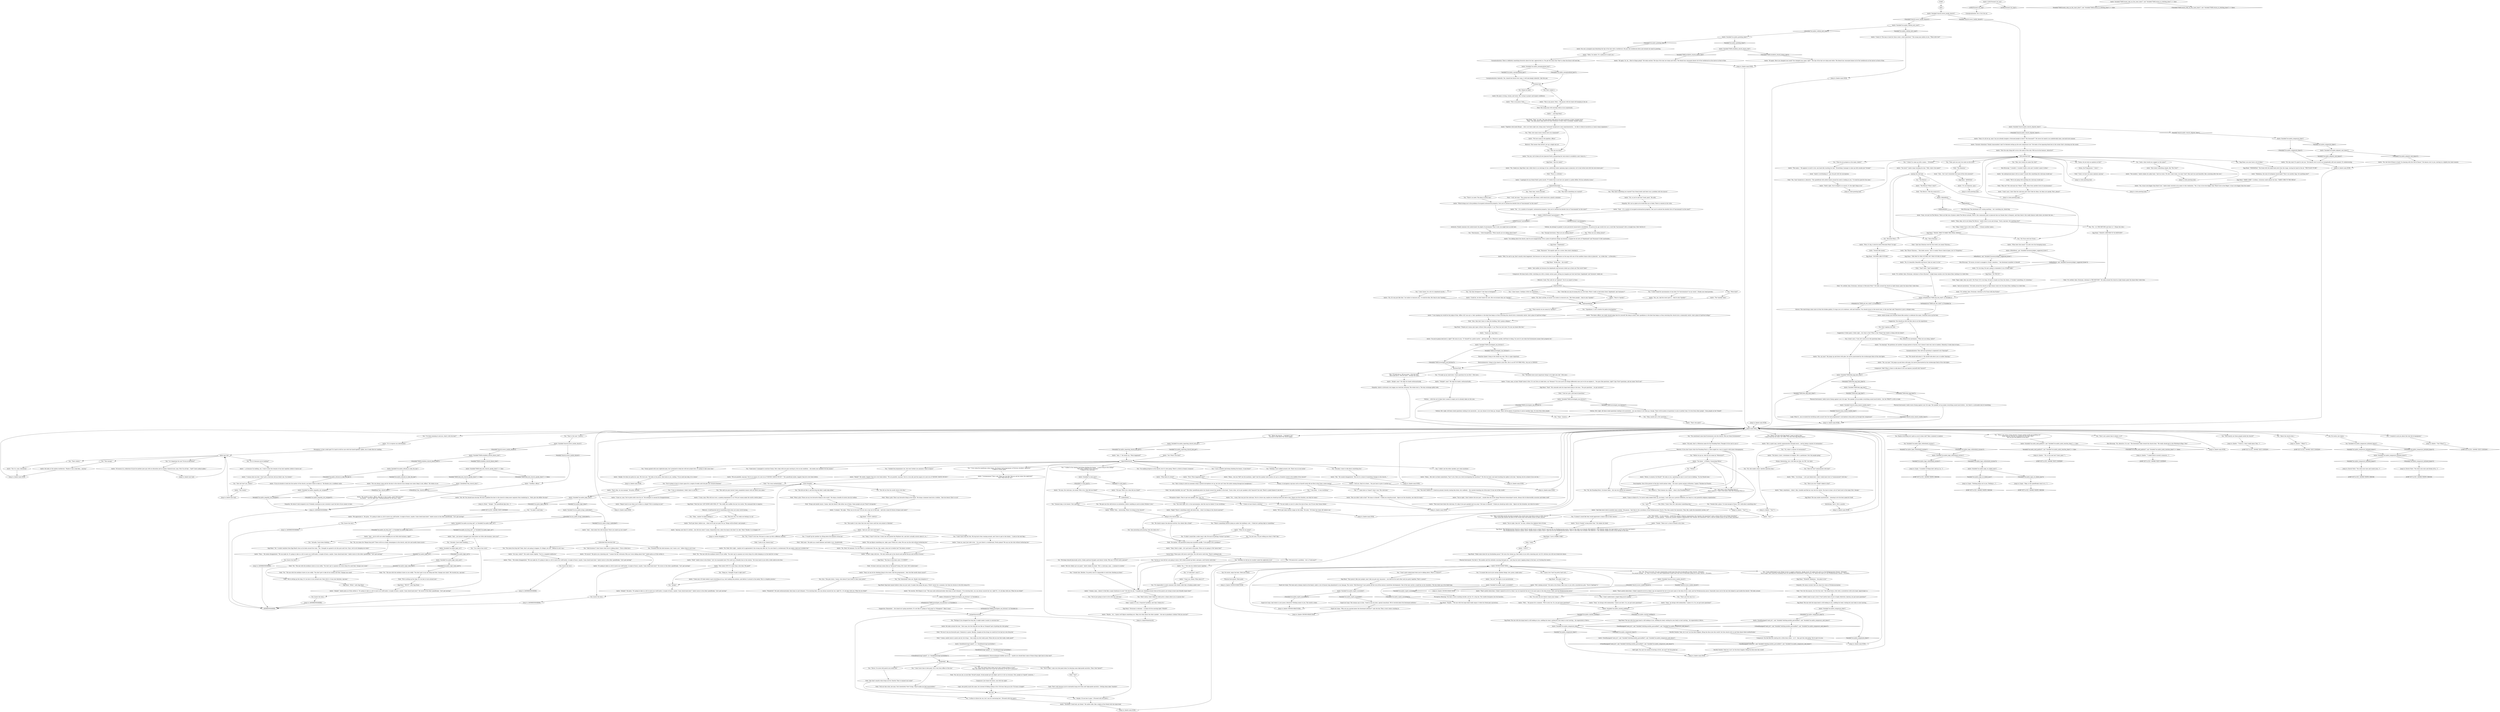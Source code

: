 # ICE / ANDRE
# Talking to the speedfreaks' leader
# ==================================================
digraph G {
	  0 [label="START"];
	  1 [label="input"];
	  2 [label="Andre: \"Come on, man. You've gotta talk to her for us!\" He attempts to conceal his disappointment."];
	  3 [label="Andre: \"Oh, so you've met her? Good, good.\" He nods."];
	  4 [label="Andre: \"And... you haven't changed your mind about our little side business, have you?\""];
	  5 [label="You: \"I think I've come up with a name...\" (Proceed.)"];
	  6 [label="Acele: \"Like... the I-can't-remember-the-name-of-the-club amnesia?\""];
	  7 [label="Acele: \"Andre's overthinking it,\" says the girl with the microphone."];
	  8 [label="Acele: \"It's settled, then. Everyone, welcome to Disco Elysium!\" A light beam washes over the dance floor, bathing it in violet blue."];
	  9 [label="You: \"We should talk about it. We should talk about your so-called 'dancing'.\""];
	  10 [label="Egg Head: \"Make some noise for my Insulindian posse!\" He turns the volume up, then looks at you with a knowing nod. As if it's obvious you will now break into dance."];
	  11 [label="You: Maybe everything isn't quite as you've been told? Take a moment to analyse."];
	  12 [label="You: Variable[\"ice.andre_logic_whitecheck_success\"]"];
	  13 [label="Variable[\"ice.andre_logic_whitecheck_success\"]", shape=diamond];
	  14 [label="!(Variable[\"ice.andre_logic_whitecheck_success\"])", shape=diamond];
	  15 [label="You: \"I've been meaning to ask you, what's with the hair?\""];
	  16 [label="Jump to: [Andre: \"\"Mhm?\"\"]"];
	  17 [label="Egg Head: The one with the large head is still looking at you, nodding his head, waiting for your body to start moving... his expectation is fierce..."];
	  18 [label="Andre: Variable[\"TASK.investigate_sea_fortress\"]"];
	  19 [label="Variable[\"TASK.investigate_sea_fortress\"]", shape=diamond];
	  20 [label="!(Variable[\"TASK.investigate_sea_fortress\"])", shape=diamond];
	  21 [label="drughubbo"];
	  22 [label="Noid: \"The Return. I like the sound of it.\""];
	  23 [label="Andre: IsTaskActive(\"TASK.ask_the_wind\")--[[ Variable[ ]]"];
	  24 [label="IsTaskActive(\"TASK.ask_the_wind\")--[[ Variable[ ]]", shape=diamond];
	  25 [label="!(IsTaskActive(\"TASK.ask_the_wind\")--[[ Variable[ ]])", shape=diamond];
	  26 [label="You: \"As far as I can tell he's not going to leave. He'll climb around up there, and guys, you'll never catch him.\""];
	  27 [label="Andre: \"What kind of a hitch?\""];
	  28 [label="Andre: \"Yeah, he can do his climbing thing in the tower. And the programmer... does she like anodic dance music?\""];
	  29 [label="Andre: \"Ecstatic vibrations! Totally transcendent! And I've finished setting up the new compressor too!\" He looks at the imposing black box in the corner that's churning out the sound."];
	  30 [label="Andre: \"Goodbye, officer.\""];
	  31 [label="Andre: \"It's going to take us a bit to move our stuff inside. A couple of hours, maybe. Come check back later!\" He waves to the other speedfreaks. \"Let's get moving!\""];
	  32 [label="You: \"Egg Head, you must have a lot of ideas.\""];
	  33 [label="Jump to: [club greeting hub]"];
	  34 [label="Jump to: [club greeting hub]"];
	  35 [label="Conceptualization: There is definitely something futuristic about his hair, aggressively so. You get the sense that *this* is what the future will look like..."];
	  36 [label="You: \"What kind?\""];
	  37 [label="Egg Head: \"People just wanna spin tapes without them spookin' it up! Place has bad sines! No one can dance like that.\""];
	  38 [label="Andre: \"C'mon, man, at least *think* about it first. It's our lives at stake here, our *dreams!* I'm sure you'll see things differently once you've let me explain it... You guys like questions, right? Cops *love* questions, ask me some! You'll see!\""];
	  39 [label="Egg Head: \"The Perikarnassian Church is about *love*! Anodic music is about *love*! I got love for my Perikarnassian posse, *love* is the relay out of death! WE DANCE!!!\" He violently shakes the tape player, as if to see if he can break it.\n\"The Perikarnassian Church is about *love*! Anodic music is about *love*! I got love for my Perikarnassian posse, *love* is the relay out of death! WE DANCE!!!\" He violently shakes his fist to the rhythm of the beat."];
	  40 [label="Andre: \"I didn't want to say it, but it *was* pretty lame of you to imply otherwise. Anyway, you got more questions?\""];
	  41 [label="You: \"Are they foreigners? I bet they're foreigners.\""];
	  42 [label="Andre: \"They're *spooky*.\""];
	  43 [label="Andre: Variable[\"TASK.look_into_church_spooks_done\"] == false"];
	  44 [label="Variable[\"TASK.look_into_church_spooks_done\"] == false", shape=diamond];
	  45 [label="!(Variable[\"TASK.look_into_church_spooks_done\"] == false)", shape=diamond];
	  46 [label="Andre: \"Of course it is, otherwise I'd just be another poor guy with no education and no money. General-issue, man. Now I'm all that -- *and* I have radical spikes.\""];
	  47 [label="Andre: \"Not twenty.\""];
	  48 [label="Andre: Variable[\"church.ravers_inside_church\"]"];
	  49 [label="Variable[\"church.ravers_inside_church\"]", shape=diamond];
	  50 [label="!(Variable[\"church.ravers_inside_church\"])", shape=diamond];
	  51 [label="Jump to: [Savoir Faire: \"You close your eyes and vacate your...\"]"];
	  52 [label="Andre: \"You know, a host. A declaimer of slogans. He's a performer. Gets the people going.\""];
	  53 [label="Andre: Variable[\"TASK.find_egg_beat\"]"];
	  54 [label="Variable[\"TASK.find_egg_beat\"]", shape=diamond];
	  55 [label="!(Variable[\"TASK.find_egg_beat\"])", shape=diamond];
	  56 [label="Andre: \"Oh, hey, man! It's good to see you.\" He dances over to you in an inexplicably soft-core manner. It's embarrassing."];
	  57 [label="Andre: \"Oh man! Who is he, what did you think?\""];
	  58 [label="Jump to: [reportthinechurch]"];
	  59 [label="You: \"Seemed okay, to be honest. Very spiritual.\""];
	  60 [label="You: \"I'm making progress in the church, but it's slow going. There's a hitch in Soona's research.\""];
	  61 [label="Andre: \"And you can't just evict her?\""];
	  62 [label="Andre: \"What do you mean?\""];
	  63 [label="Egg Head: Egg head cannot believe what you just said. It makes him pump the jam a *little* slower for a moment, but then he returns to the full swing of it."];
	  64 [label="You: \"Is it important for you? To be an individual?\""];
	  65 [label="You: \"I'm not sure, I'm just telling you what it *felt* like.\""];
	  66 [label="You: \"A *crab-man*, man!!!\""];
	  67 [label="Andre: \"I hear you, friend. What about it?\""];
	  68 [label="Noid: \"No.\" The one with the necklace stares at you coldly. \"You don't get to say one thing and then 'change your mind'. We trusted you, cop-man.\""];
	  69 [label="Andre: \"Too modern,\" Andre shakes his spiky head. \"And too ironic. We don't want ironic, we want *real*. Real and true and beautiful, like a morning after the rave.\""];
	  70 [label="Egg Head: \"HARD CORE!\" A witless, victorious smile adorns his face. \"HARD CORE TO THE MEGA!\""];
	  71 [label="Andre: \"An underground place with no name? Sounds like something the crab-man would say.\""];
	  72 [label="Noid: \"Why not? The crab-man has *ideas*, Acele. Ideas from another level of consciousness!\""];
	  73 [label="Andre: \"It's not Amnesia, guys.\""];
	  74 [label="Egg Head: \"AMNESIA!\""];
	  75 [label="Andre: \"What does that mean?\" he yells over the thumping music."];
	  76 [label="Noid: \"Yes, *you* should do it, detective.\" The speedfreak with yellow beads around his neck is looking at you. \"It would be good for the sines.\""];
	  77 [label="You: \"Narcomania...\" (Nod thoughtfully.) \"What exactly are we talking about here?\""];
	  78 [label="Noid: \"Place is a shithole.\""];
	  79 [label="You: \"Enough histrionics. What are you talking about?\""];
	  80 [label="Physical Instrument: You feel it. The anodes and the cathodes coursing through you -- your big toe starts tapping along to the bass, as if testing the waters..."];
	  81 [label="You: \"I don't quite understand what you're talking about. What's a *posse*?\""];
	  82 [label="You: \"It sounds like you're just saying random things: love, posse, make noise.\""];
	  83 [label="Jump to: [Andre CHURCH BEAT HUB]"];
	  84 [label="Jump to: [Andre CHURCH BEAT HUB]"];
	  85 [label="Andre: \"Be careful in there, officer. And tell us how it goes, yeah? We'll be here.\"\n\"As always -- we'll be right here. Waiting patiently for the news. Yeah!\""];
	  86 [label="Jump to: [Andre main HUB]"];
	  87 [label="Jump to: [Andre main HUB]"];
	  88 [label="ANDREENDSHERE"];
	  89 [label="Andre: Variable[\"ice.andre_empathy_not_resigned\"]"];
	  90 [label="Variable[\"ice.andre_empathy_not_resigned\"]", shape=diamond];
	  91 [label="!(Variable[\"ice.andre_empathy_not_resigned\"])", shape=diamond];
	  92 [label="Andre: \"Oh! Oh! You should have the key. We had to padlock the door to the church to keep more vagrants from wandering in... Noid, give the officer the key!\""];
	  93 [label="You: \"How old *are* you, Andre?\""];
	  94 [label="You: \"Soona agreed with your nightclub plan, but I promised to help her with her project first. It's going to take some time.\""];
	  95 [label="You: \"Nothing. I just walked around a bit. There was no one inside.\""];
	  96 [label="Jump to: [Andre main HUB]"];
	  97 [label="Suggestion: Remember -- the island isn't going anywhere. It's not like it's going to *sail away* or *disappear*. Take it easy!"];
	  98 [label="Egg Head: \"YEAGH! A RETURN TO *LE RETOUR*!\""];
	  99 [label="Jump to: [Logic: \"Okay, so the speedfreaks want to st...\"]"];
	  100 [label="Andre: \"Uh... c'mon, that was just the crab-man. You're a brave cop, maybe you should go back and talk to him. Figure out the situation, see what he wants.\""];
	  101 [label="Andre: He looks around the tent. \"Aww man, but the drug lab was like an *integral* part of getting the club going.\""];
	  102 [label="You: \"She did not like the anodic dance club idea.\""];
	  103 [label="Andre: \"No, Noid. He's right... maybe we've approached it the wrong way after all. I'm sure there's a workaround. We can make a deal not to bother her.\""];
	  104 [label="You: \"I'm not really so sure it's about the lack of bass, but I'll see what Soona thinks.\""];
	  105 [label="Egg Head: The man smiles mysteriously -- choosing to let the beat speak for itself."];
	  106 [label="Andre: \"Yeah -- it's a matter of occupied ecclesiastical property. I bet you've noticed the derelict hive of *narcomania* on the coast?\""];
	  107 [label="Egg Head: \"No.\" A smile vanishes from Egg Head's face as he looks around the room. \"No, I thought we agreed to do this pure and true. Guys, we're not changing our mind.\""];
	  108 [label="Egg Head: \"DEAL!\" yells Egg Head."];
	  109 [label="You: \"Hang on, I thought I'd get it right now?\""];
	  110 [label="You: \"Soona, do you have an opinion on this?\""];
	  111 [label="Noid: \"Like that Dolorian word for the world, you mean? Elysium...\""];
	  112 [label="Acele: \"But *Disco* Elysium...\" She looks unsure. \"Isn't it wacky? Disco's kind of gone, isn't it? Forgotten.\""];
	  113 [label="Egg Head: \"SOUNDS LIKE FUTURE!\""];
	  114 [label="Andre: \"Now the only thing left to do is the name of the club. Will you do the honours, detective?\""];
	  115 [label="Andre: \"I apologize for my friend Noid's potty-mouth. *I* realize this is not how you speak to a police officer. He has authority issues.\""];
	  116 [label="Andre: \"And sadder yet because the dopeheads and burnouts holed up in there are *the worst* kind.\""];
	  117 [label="Egg Head: \"Love is HARD CORE!\""];
	  118 [label="You: \"I'm sorry the law doesn't share your vision.\""];
	  119 [label="prepreprebuh"];
	  120 [label="You: \"I don't know, I'm a bit of a dopehead myself...\""];
	  121 [label="Jump to: [Andre: \"\"Yes?\"\"]"];
	  122 [label="Andre: \"That's pretty down-beat. I think I speak for all of us when I say we expected the law to be more open to the idea of love, unity, and the Perikarnassian posse. Especially since you're the one who helped us get inside the church.\" He looks around."];
	  123 [label="Jump to: [Andre main HUB]"];
	  124 [label="Andre: \"I tell you, they're in there... You just have to give it another go.\""];
	  125 [label="Andre: Variable[\"TASK.investigate_sea_fortress\"]"];
	  126 [label="Variable[\"TASK.investigate_sea_fortress\"]", shape=diamond];
	  127 [label="!(Variable[\"TASK.investigate_sea_fortress\"])", shape=diamond];
	  128 [label="You: \"I kicked the programmer out, she won't bother you anymore. Time to dance!\""];
	  129 [label="Andre: \"Really?\" He smiles, happier than he's ever been before. \"We are grateful, cop-man. You're a true ally and the augury of a new era of *ANODIC DANCE MUSIC*.\""];
	  130 [label="Noid: \"You crazy motherfucker.\""];
	  131 [label="Andre: \"Hi again. Have you changed your mind? You changed your mind, right?\" The tips of his hair are sharp and white. The bleach has consumed almost all of the toothbrush on the mirror in front of him."];
	  132 [label="You: \"Just preaching and praying, from the looks of it.\""];
	  133 [label="Noid: \"Egg's right, they can call it 'No Truce' if it's too long. At least it stands out from the others, it *evokes* something, it's victorious.\""];
	  134 [label="You: Start tapping your foot."];
	  135 [label="Andre: His grip is strong, sweaty, and warm. He's trying to project and inspire confidence."];
	  136 [label="You: \"I'll make up my mind later. I have questions for you first.\" (Not now.)"];
	  137 [label="Andre: \"That's the spirit!\""];
	  138 [label="Esprit de Corps: The woman says to him: \"Good to see you here, special consultant. We're worried about the lieutenant-yefreitor.\""];
	  139 [label="Andre: \"Yeah,\" he shrugs with melancholy. \"I guess it is. So, you got more questions?\""];
	  140 [label="Andre: Variable[\"ice.andre_refused_to_take_the_key\"]"];
	  141 [label="Variable[\"ice.andre_refused_to_take_the_key\"]", shape=diamond];
	  142 [label="!(Variable[\"ice.andre_refused_to_take_the_key\"])", shape=diamond];
	  143 [label="Andre: \"I wanna show my hair: I don't give a fuck how old you think I am. I'm twenty!\""];
	  144 [label="Andre: \"Hmm... But she's in there somewhere, *has* to be. Have you tried investigating the machines?\" He tilts his head, one hand touching the spikes in his hair. \"Anyway, do let us know if you see her...\""];
	  145 [label="Andre: Variable[\"ice.andre_logic_wc_failed_once\"]"];
	  146 [label="Variable[\"ice.andre_logic_wc_failed_once\"]", shape=diamond];
	  147 [label="!(Variable[\"ice.andre_logic_wc_failed_once\"])", shape=diamond];
	  148 [label="Logic: That's only because you're constantly hung over from said 'high-grade narcotics'. Getting clean takes *months*."];
	  149 [label="Composure: Talk? What is there to talk about if you can express yourself with *moves*?"];
	  150 [label="decision1hub"];
	  151 [label="Kim Kitsuragi: The lieutenant isn't saying anything -- he's watching you, observing."];
	  152 [label="Noid: \"*And* short. *And* memorable!\""];
	  153 [label="Kim Kitsuragi: \"Of course, he had to smuggle in 'furies' somehow...\" the lieutenant mumbles to himself."];
	  154 [label="You: \"I refuse to throw her out, but I can try convincing her.\" (Proceed with the quest.)"];
	  155 [label="Jump to: [Andre: \"\"Oh, so you met her? Good, good.\"\"]"];
	  156 [label="Egg Head: The one with the large head is still looking at you, nodding his head, waiting for your body to start moving..."];
	  157 [label="Jump to: [Andre main HUB]"];
	  158 [label="Andre: \"Really? Huh... interesting. What's he doing in the church?\""];
	  159 [label="You: \"Don't worry, I don't think he really gives a damn about you or anyone else.\""];
	  160 [label="Rhetoric: A half-hearted sell of something which does not seem worth buying."];
	  161 [label="Physical Instrument: Feels good."];
	  162 [label="Andre: Variable[\"ice.andre_altgreet_cool_dance\"]"];
	  163 [label="Variable[\"ice.andre_altgreet_cool_dance\"]", shape=diamond];
	  164 [label="!(Variable[\"ice.andre_altgreet_cool_dance\"])", shape=diamond];
	  165 [label="Andre: \"Hello, I'm Andre. It's a pleasure to meet you.\""];
	  166 [label="Composure: He leans back a little, watching you with a steady, serious gaze, letting you imagine just how bad those 'dopeheads' and 'burnouts' really are."];
	  167 [label="Andre: \"I knew it! The man is back for those sweet, sweet questions!\" The young man smiles at you. \"What will it be?\""];
	  168 [label="Jump to: [ANDREENDSHERE]"];
	  169 [label="You: \"Actually, I have been thinking....\""];
	  170 [label="Noid: \"No.\" The one with the necklace stares at you coldly. \"You don't get to take all our money and then 'change your mind'."];
	  171 [label="Egg Head: \"TRUST!\" yells Egg Head."];
	  172 [label="You: [Leave the tent.]"];
	  173 [label="You: \"Proceed with the side business, but I want a cut.\" (Allow them to set it up.)"];
	  174 [label="Andre: \"Aw man, really?!\" His smile wanes slightly. \"You're a complete ballbuster.\""];
	  175 [label="club greeting hub"];
	  176 [label="You: (Observe his movement.) \"What are you doing, Andre?\""];
	  177 [label="Andre: \"Together with Acele Berger -- who's out there right now, doing some *seriously* progressive sonic experimentation -- we like to think of ourselves as 'music venue organizers.'\""];
	  178 [label="Andre: \"Well, I'm sad to say, that's exactly what happened. Sad because we were just about to put Martinaise on the map with one of the maddest dance clubs in Jamrock -- no, strike that -- in Revachol...\""];
	  179 [label="Andre: \"You know, officer, you really should judge that for yourself. But keep in mind, their spookiness is the kind that keeps us from restoring this church into a community centre. And a place of spiritual refuge.\""];
	  180 [label="You: \"Okay, maybe just a few questions...\""];
	  181 [label="You: \"What's the status of the church? I haven't gotten inside the building yet.\"\n\"Acele told me Noid put the padlock on the door. Why?\"\n\"Did you put the padlock on the door?\""];
	  182 [label="Jump to: [Andre CHURCH BEAT HUB]"];
	  183 [label="Andre: \"Hmm... but you *did* see the machines, right? And the spooky water basins set up in a ritualistic circle in the middle of the church?\""];
	  184 [label="Andre: \"Oh man, the crab-man, you mean! Who is he, what did you think?\""];
	  185 [label="Andre: IsTHCPresent(\"art_cop\")"];
	  186 [label="IsTHCPresent(\"art_cop\")", shape=diamond];
	  187 [label="!(IsTHCPresent(\"art_cop\"))", shape=diamond];
	  188 [label="Andre: Variable[\"ice.andre_greeting_done\"]"];
	  189 [label="Variable[\"ice.andre_greeting_done\"]", shape=diamond];
	  190 [label="!(Variable[\"ice.andre_greeting_done\"])", shape=diamond];
	  191 [label="You: \"What's the deal with Egg Head? I want to talk to him.\"\n\"I know Noid has his sines, but what's the deal with Egg Head there?\""];
	  192 [label="You: \"About the church... I checked it out.\"\n\"I'm here to talk about the church again.\""];
	  193 [label="Jump to: [Andre main HUB]"];
	  194 [label="Noid: \"For me it was my favourite part. Chemistry is great. Besides, imagine all the drugs we could do if we had our own drug lab.\""];
	  195 [label="You: \"I *could* go for another try. Bring down the hammer of the law.\""];
	  196 [label="Andre: \"No, Noid. No hammer. I'm sure there's a workaround. We can, like, make a deal not to bother her? You know, co-exist.\""];
	  197 [label="You: \"You're going to have to share space for a couple of weeks until she gets her research finished.\""];
	  198 [label="You: \"I don't have time to feel good, I'm a very busy officer of the law.\""];
	  199 [label="Noid: \"See?\""];
	  200 [label="Andre: Variable[\"TASK.locate_ruby_on_the_coast_done\"]  and  Variable[\"TASK.return_to_whirling_done\"] == false"];
	  201 [label="Variable[\"TASK.locate_ruby_on_the_coast_done\"]  and  Variable[\"TASK.return_to_whirling_done\"] == false", shape=diamond];
	  202 [label="!(Variable[\"TASK.locate_ruby_on_the_coast_done\"]  and  Variable[\"TASK.return_to_whirling_done\"] == false)", shape=diamond];
	  203 [label="Kim Kitsuragi: \"No, detective. It is not.\" The lieutenant looks toward the church door. \"We really should get to the Whirling-in-Rags. Now.\""];
	  204 [label="Andre: \"Yes -- it's a matter of occupied  ecclesiastical property. I bet you've noticed the derelict hive of *narcomania* on the coast?\""];
	  205 [label="You: \"It doesn't sound like they would appreciate a dance club in their church.\""];
	  206 [label="soona thoughts"];
	  207 [label="dec hub"];
	  208 [label="undecided final decision hub"];
	  209 [label="Noid: \"No.\" The one with the necklace stares at you coldly. \"You don't get to squeeze out every drop of us and then 'change your mind'.\""];
	  210 [label="Andre: \"Alright!\" He grins. \"It's going to take us a bit to move our stuff inside. A couple of hours, maybe. Come check back later!\" Andre waves to the other speedfreaks. \"Let's get moving!\""];
	  211 [label="Acele: \"We're not going with anything the crab-man would say.\""];
	  212 [label="Andre: Andre breaks into frenzied dance-like motion to celebrate the name. Someone turns up the beat."];
	  213 [label="You: Shake his hand."];
	  214 [label="Andre: \"This is my posse: Noid....\""];
	  215 [label="Volition: An attempt to pander to your perceived conservative sensibilities. No person his age would ever use a word like *narcomania* with a straight face. Don't fall for it!"];
	  216 [label="You: \"I'll look into it. Tell me more.\" (Get the task.)\n\"We'll look into it. Tell me more.\" (Accept the task.)"];
	  217 [label="Empathy: Andre is obviously very happy you took him seriously. The whole tent is. The boys exchange giddy looks."];
	  218 [label="Volition: He's right. All those sweet questions waiting to be answered... you can choose to let them go, though. There will be plenty of questions to ask at another time. Or even from other people."];
	  219 [label="You: \"No. This is too much. No sane organization would want this level of absurdity in their church.\" (Proceed.)\n\"On second thought -- no. This is too much. No sane organization would want this level of absurdity going on in their church.\" (Proceed.)"];
	  220 [label="Noid: \"Do it for the masses, do it for the crew.\" His friend forms a fist with a screwdriver still in his hand. Approvingly so."];
	  221 [label="Jump to: [Logic: \"A number of things don't add up. Le...\"]"];
	  222 [label="Andre: \"Hm.\" He sounds disappointed. \"But do let us know if something changes in the church...\""];
	  223 [label="You: \"Good news! I managed to convince Soona. She's okay with you guys moving in, but on one condition -- she needs your speakers for her project.\""];
	  224 [label="Andre: \"But he's likely up to no good.\" Andre shakes his head. \"He's a crab-man, man... a menace to society.\""];
	  225 [label="Noid: \"What a pity! Those are my two favourite things in the world.\" He drops a bundle of screws into his toolbox."];
	  226 [label="justgetthisoverwith"];
	  227 [label="Noid: \"No, but you see, no one likes *drunk* people, drunk people get into fights and try to hit on everyone. Now, people on *speed*, however...\""];
	  228 [label="You: \"Now's not a great time to dance, is it?\""];
	  229 [label="You: \"Who exactly are these people inside the church?\""];
	  230 [label="Andre: \"Oh yeah, that's a Meteoran name for the Founding Party. Thought it'd be cool to use it.\""];
	  231 [label="Empathy: He's not as glad as he would like you to think. There is concern in his voice."];
	  232 [label="Jump to: [ANDREENDSHERE]"];
	  233 [label="Andre: \"Come now, it'll take weeks to get everything set up, start making the produce, and deliver it around to the needy. This is a lengthy process.\""];
	  234 [label="Andre: \"No, it has to be bigger than Hard Core.\" Andre looks worried as he comes to this realization. \"Yes, it has to be even bigger than *Hard Core to the Mega*, it has to be bigger than the scene!\""];
	  235 [label="Jump to: [club greeting hub]"];
	  236 [label="Esprit de Corps: And where is your posse, detective? Nothing comes to you. The world is silent."];
	  237 [label="Andre: \"You see, we've been all over Jamrock North, prospecting for real estate to establish a new venue in...\""];
	  238 [label="Noid: \"I will, law-man.\" The young man nods and drops a drill chuck into a plastic container."];
	  239 [label="Esprit de Corps: Two men and a woman stand on the beach, under a row of houses long abandoned to war damage. The words \"Feld Electrical\" have peeled off the turn-of-the-century waterfront development. One of the men carries a small boy on his shoulders. The boy looks up at the faded logo."];
	  240 [label="You: \"That's just the way it is.\""];
	  241 [label="Andre: \"Well...\" He pauses for a moment. \"We're sorry too. So, you got more questions?\""];
	  242 [label="Andre: Variable[\"ice.andre_composure_initiated_dance\"]"];
	  243 [label="Variable[\"ice.andre_composure_initiated_dance\"]", shape=diamond];
	  244 [label="!(Variable[\"ice.andre_composure_initiated_dance\"])", shape=diamond];
	  245 [label="Andre: \"Yes, yes. And the worst part is -- they're also *spooky*.\""];
	  246 [label="Jump to: [Andre hair hub]"];
	  247 [label="You: \"Actually, he told me he wouldn't mind the nightclub at all.\""];
	  248 [label="Andre: Variable[\"ice.andre_composure_done\"]"];
	  249 [label="Variable[\"ice.andre_composure_done\"]", shape=diamond];
	  250 [label="!(Variable[\"ice.andre_composure_done\"])", shape=diamond];
	  251 [label="Electrochemistry: Going to the island is your fate, this is an ACT OF FREE WILL. Say yes to CHOICE!"];
	  252 [label="You: \"How do *you* communicate with him?\""];
	  253 [label="Jump to: [Andre main HUB]"];
	  254 [label="Andre: Variable[\"church.soona_heard_rumble_hum\"]"];
	  255 [label="Variable[\"church.soona_heard_rumble_hum\"]", shape=diamond];
	  256 [label="!(Variable[\"church.soona_heard_rumble_hum\"])", shape=diamond];
	  257 [label="You: \"I... came here to *report* what I saw. The crab-man.\""];
	  258 [label="You: \"She *absolutely* does not. Really truly despises it.\""];
	  259 [label="Noid: \"I guess it's not a *massive* problem, now that I think of it.\""];
	  260 [label="You: \"Okay... maybe I'm kinda feeling it.\""];
	  261 [label="Noid: \"But that's exactly what drugs are for. Exactly. Time to expand your mind!\""];
	  262 [label="Jump to: [Andre CHURCH BEAT HUB]"];
	  263 [label="Andre: \"You know -- of Meteo. Concerning Meteo.\""];
	  264 [label="You: (Nod.) \"Good. Now, let's talk about something else.\""];
	  265 [label="You: \"That's idiotic.\""];
	  266 [label="Noid: \"No.\" The one with the necklace stares at you coldly. \"You don't get to squeeze out every drop of us after keeping us in the dark for so long.\""];
	  267 [label="Andre: \"How about 50%? It's more than a fair deal. We good?\""];
	  268 [label="Suggestion: It feels good, it feels right... but what is this? What is this *thing* that Andre is doing with his limbs?!"];
	  269 [label="Interfacing: I get it. He's a puzzle."];
	  270 [label="Andre: \"The *spooky* kind.\""];
	  271 [label="You: \"'Spookiness' is not a matter for police investigation.\""];
	  272 [label="Andre: CheckEquipped(\"neck_tie\")  and  Variable[\"whirling.necktie_personified\"]  and  Variable[\"ice.andre_composure_said_dance\"]"];
	  273 [label="CheckEquipped(\"neck_tie\")  and  Variable[\"whirling.necktie_personified\"]  and  Variable[\"ice.andre_composure_said_dance\"]", shape=diamond];
	  274 [label="!(CheckEquipped(\"neck_tie\")  and  Variable[\"whirling.necktie_personified\"]  and  Variable[\"ice.andre_composure_said_dance\"])", shape=diamond];
	  275 [label="Andre: Variable[\"ice.andre_esprit_succeeded\"]"];
	  276 [label="Variable[\"ice.andre_esprit_succeeded\"]", shape=diamond];
	  277 [label="!(Variable[\"ice.andre_esprit_succeeded\"])", shape=diamond];
	  278 [label="Andre: Variable[\"ice.acele_noid_padlock\"]  and  Variable[\"ice.andre_acele_reaction_done\"] == false"];
	  279 [label="Variable[\"ice.acele_noid_padlock\"]  and  Variable[\"ice.andre_acele_reaction_done\"] == false", shape=diamond];
	  280 [label="!(Variable[\"ice.acele_noid_padlock\"]  and  Variable[\"ice.andre_acele_reaction_done\"] == false)", shape=diamond];
	  281 [label="Andre: CheckItemGroup(\"speed\")  or  CheckItemGroup(\"pyrholidon\")"];
	  282 [label="CheckItemGroup(\"speed\")  or  CheckItemGroup(\"pyrholidon\")", shape=diamond];
	  283 [label="!(CheckItemGroup(\"speed\")  or  CheckItemGroup(\"pyrholidon\"))", shape=diamond];
	  284 [label="Acele: \"Guys, we can't do The Return. There are like tons of places called The Return already. There's this communist joint in Jamrock that my friends like to frequent, and then there's this really famous radio show, you know the one...\""];
	  285 [label="Jump to: [Andre: \"\"I asked Noid to install a measure...\"]"];
	  286 [label="Jump to: [Andre: \"\"Truth is, I don't really know. Non...\"]"];
	  287 [label="Andre: \"He's a quiet man, mostly communicates through music... and by being a master of ceremonies.\""];
	  288 [label="You: \"Yeah, I *can't* evict her. I tried, but she quoted the Wayfarer Act, and she's actually correct about it, so...\""];
	  289 [label="Andre: \"We can figure something out, right, guys? Work out a deal. We can run the club without bothering her.\""];
	  290 [label="Andre: \"Excellent! Good luck, my friend.\" He smiles wide, like a replica of his friend with the large head."];
	  291 [label="Noid: \"What a pity! That's my favourite thing in the world.\" He drops a hammer back into a toolbox. \"And she doesn't like it at all.\""];
	  292 [label="Drama: A courageous cop-man such as thyself surely did not flee in fear from a mere mortal!"];
	  293 [label="Noid: \"No matter,\" the paranoid young man mumbles gruffly. \"Is he going to be a problem?\""];
	  294 [label="Andre: \"You'll get there, believe me... when we've got our gear set up. Things will be flowin' and pumpin'...\""];
	  295 [label="Savoir Faire: These guys will never catch him. You will never catch him. There's nothing to do."];
	  296 [label="Andre: \"No worries. We'll figure it out.\" The man nods enthusiastically, then leans in and whispers: \"If co-existing fails, you can always muscle her out, right? If... it's all okay with you. What do you think?\""];
	  297 [label="Andre: \"We appreciate it.\" He grins. \"It's going to take us a bit to move our stuff inside. A couple of hours, maybe. Come check back later!\" Andre waves to the other speedfreaks. \"Let's get moving!\""];
	  298 [label="Noid: \"Pull out that stick, law-man. You'd absolutely *love* drugs. They'll make you feel transcendent.\""];
	  299 [label="Andre: \"Yes?\""];
	  300 [label="Andre: \"Meteo. A country. On Mundi?\" He looks at you, squinting his eyes to see if you're kidding. \"On the Mundi isola.\""];
	  301 [label="Andre hair hub"];
	  302 [label="Jump to: [soona thoughts]"];
	  303 [label="Andre: Variable[\"ice.ice_andre_drugs_undecided\"]"];
	  304 [label="Variable[\"ice.ice_andre_drugs_undecided\"]", shape=diamond];
	  305 [label="!(Variable[\"ice.ice_andre_drugs_undecided\"])", shape=diamond];
	  306 [label="You: [Leave the tent.]"];
	  307 [label="Acele: \"Yekokataa, the zone of ecological catastrophe? That's too morbid, Egg. Got anything else?\""];
	  308 [label="You: \"Disco Elysium.\""];
	  309 [label="Andre: \"...and Egg Head.\""];
	  310 [label="Egg Head: \"Also for talent!\""];
	  311 [label="Egg Head: \"Dopeheads!\""];
	  312 [label="Perception: Is that a bald spot? It's hard to tell for sure with the fused-together spikes, but it looks like he's balding."];
	  313 [label="Jump to: [Noid: \"\"Alright.\" The speedfreak dips into...\"]"];
	  314 [label="Andre: \"Alright. Do what you gotta do, man. We trust you.\" He looks at his posse, then back at you, smiling. \"If you need any help, let us know.\""];
	  315 [label="Andre: CheckEquipped(\"neck_tie\")  and  Variable[\"whirling.necktie_personified\"]  and  Variable[\"ice.andre_composure_said_dance\"]"];
	  316 [label="CheckEquipped(\"neck_tie\")  and  Variable[\"whirling.necktie_personified\"]  and  Variable[\"ice.andre_composure_said_dance\"]", shape=diamond];
	  317 [label="!(CheckEquipped(\"neck_tie\")  and  Variable[\"whirling.necktie_personified\"]  and  Variable[\"ice.andre_composure_said_dance\"])", shape=diamond];
	  318 [label="Half Light: You can't be scared of moving a lil bit, are you?! Get the grind on!"];
	  319 [label="Andre: \"Yeah, sometimes... when I, like, stumble and find my way into his centre. You have to hear a lot of 'hard core to the mega' first, though.\""];
	  320 [label="Andre: \"And...?\" He tenses up. \"What happened?\""];
	  321 [label="Andre: \"But you didn't talk to him?\" He hums to himself. \"I think you should go back -- figure out the situation, see what he wants.\""];
	  322 [label="Andre: \"Maybe... uh... I guess we'll figure something out. Okay, but what about the other spooker -- the one in grandma's clothes? Did you see her?\""];
	  323 [label="You: \"I think we have found a solution.\""];
	  324 [label="Andre: \"Yeah, Noid is right... let's get back to the point. What are we going to *do* about him?\""];
	  325 [label="You: \"It's impossible to catch someone who climbs walls like a freaking spider-crab.\""];
	  326 [label="You: \"I was so intimidated, I didn't dare to ask her...\""];
	  327 [label="You: \"Before we go on, what do you mean by *Meteoran*?\""];
	  328 [label="Jump to: [Andre: \"\"Yes?\"\"]"];
	  329 [label="You: \"And?\""];
	  330 [label="You: \"You were right, he's a true narcomaniac. And the way he climbs! It was terrifying.\""];
	  331 [label="Andre: \"Alright!\" Andre grins as if this settles it. \"It's going to take us a bit to move our stuff inside. A couple of hours, maybe. Come check back later!\" He waves to the other speedfreaks. \"Let's get moving!\""];
	  332 [label="Andre: \"And... what about the side business? Have you made up your mind?\""];
	  333 [label="Andre: \"Of course!\" He gives you a knowing nod. \"I meant the bar, obviously. Why am I even talking about this?\" Andre grins as if this settles it."];
	  334 [label="Jump to: [ANDREENDSHERE]"];
	  335 [label="You: \"Acele, what would you suggest as the name?\""];
	  336 [label="naming the club hub"];
	  337 [label="You: \"No Truce with the Furies.\""];
	  338 [label="Acele: \"It's settled, then. Everyone, welcome to No Truce with the Furies!\""];
	  339 [label="Andre: \"Yes, my man!\" He jumps up and down with glee, his moves punctuated by the stroboscopic flash of the club lights."];
	  340 [label="Conceptualization: Imbecilic. Yes, should the future ever come, it will look deeply imbecilic. Like this guy."];
	  341 [label="Andre: \"Yes, thank you, Egg Head. And, while there is no shortage of raw, unfettered talent spinning tapes in Jamrock, we've had rotten luck with the real estate part.\""];
	  342 [label="Andre: \"I'm talking about the church. And I'm not exaggerating! Even a place of spiritual refuge can become a magnet for all sorts of *dopeheads* and *burnouts* if left unattended...\""];
	  343 [label="andrespookyhub"];
	  344 [label="You: \"You mentioned some kind Ecclesiastes own the church. Who are these Ecclesiastes?\""];
	  345 [label="Noid: \"I bet he's got a shit-load of questions.\""];
	  346 [label="Andre: \"UNITY!\""];
	  347 [label="Andre: \"You're right, they do!\" he says, without the slightest hint of irony."];
	  348 [label="Andre: Variable[\"ice.andre_esprit_succeeded\"]"];
	  349 [label="Variable[\"ice.andre_esprit_succeeded\"]", shape=diamond];
	  350 [label="!(Variable[\"ice.andre_esprit_succeeded\"])", shape=diamond];
	  351 [label="Egg Head: \"Oh yeah, it can!\""];
	  352 [label="Andre: \"He's coming around.\" He nods at his friend, then turns to you with a mischievous grin: \"You're *getting* it.\""];
	  353 [label="Andre: Variable[\"ice.andre_logic_whitecheck_success\"]"];
	  354 [label="Variable[\"ice.andre_logic_whitecheck_success\"]", shape=diamond];
	  355 [label="!(Variable[\"ice.andre_logic_whitecheck_success\"])", shape=diamond];
	  356 [label="You: \"I don't know, I indulge a little too sometimes...\""];
	  357 [label="doing in the church hub"];
	  358 [label="Composure: You feel like you could go for a little disco when -- or if -- they get this club going. You've got it in you."];
	  359 [label="Physical Instrument: Audio waves thump against your rib cage. The speaker set-up makes everything sound much better... but the *BEAT* is still so weak."];
	  360 [label="Logic: What if... you re-routed the terrifying audio assault that the lead programmer's microphone setup picks up through this compressor?"];
	  361 [label="You: \"She did not like it, and the drug lab didn't really help either.\""];
	  362 [label="Noid: \"I mean, anodic music is great and all, but drugs -- they make you feel really good. When did you last feel really, really good?\""];
	  363 [label="You: \"Hey, who needs drugs when you've got a bottle of beer or two?\"\n\"Hey, who needs drugs when you've got the mysteries of *Al Gul* to discover?\""];
	  364 [label="Rhetoric: That means they haven't set up a single one yet."];
	  365 [label="Andre: \"You can always come ask for the key to the church if you change your mind. Keep it cool, officer.\" He winks at you."];
	  366 [label="You: \"There's something sinister going on under the building's roof... I think he's getting high or something.\""];
	  367 [label="You: \"I'm a man of my word.\""];
	  368 [label="You: \"You mean the drug lab? Yeah, that's not going to happen. It's illegal, you see.\" (Refuse to set it up.)"];
	  369 [label="Andre: \"Noid!\" Andre turns to his friend. \"Let's be reasonable here! We could use a friendly face in the station.\" He turns back to you with a wide smile on his face."];
	  370 [label="You: [Leave the tent.]"];
	  371 [label="You: \"Kim, how would you name the club?\""];
	  372 [label="Andre: \"And yet mysterious.\" He looks around the church as light beams wash over the dance floor, bathing it in violet blue."];
	  373 [label="You: Don't shake it."];
	  374 [label="Andre main HUB"];
	  375 [label="Volition: ...with the sort of glee that's meant to imply you've already taken on the case."];
	  376 [label="Andre: \"Alright, man!\" He claps his hands enthusiastically."];
	  377 [label="You: \"That's it for now.\" [Leave.]"];
	  378 [label="Empathy: He doesn't look resigned at all. Probably counting on your curiosity to get the best of you sooner or later."];
	  379 [label="Andre: Variable[\"church.ravers_inside_church\"]"];
	  380 [label="Variable[\"church.ravers_inside_church\"]", shape=diamond];
	  381 [label="!(Variable[\"church.ravers_inside_church\"])", shape=diamond];
	  382 [label="Jump to: [ANDREENDSHERE]"];
	  383 [label="Andre: \"Yes it is, man. Absolutely.\""];
	  384 [label="Andre: Variable[\"tc.crab_man\"]"];
	  385 [label="Variable[\"tc.crab_man\"]", shape=diamond];
	  386 [label="!(Variable[\"tc.crab_man\"])", shape=diamond];
	  387 [label="Jump to: [Andre main HUB]"];
	  388 [label="Andre: \"Yes, my man!\" He jumps up and down with glee, his moves punctuated by the stroboscopic flash of the club lights."];
	  389 [label="Volition: He's right. All those sweet questions waiting to be answered... you can choose to let them go, though. There will be plenty of questions to ask at another time. Or even from other people -- from people on the *island*."];
	  390 [label="Andre: \"Report back to me when you've done so, alright? We're counting on you!\""];
	  391 [label="Andre: Variable[\"TASK.find_egg_beat_done\"]"];
	  392 [label="Variable[\"TASK.find_egg_beat_done\"]", shape=diamond];
	  393 [label="!(Variable[\"TASK.find_egg_beat_done\"])", shape=diamond];
	  394 [label="Andre: \"Yeah. It's all set up, man! Can you already imagine a thousand people in here?! Ten thousand?!\" He waves his hands in an unbelievably lame, non-hard-core manner."];
	  395 [label="Andre: Variable[\"church.ravers_inside_church\"]"];
	  396 [label="Variable[\"church.ravers_inside_church\"]", shape=diamond];
	  397 [label="!(Variable[\"church.ravers_inside_church\"])", shape=diamond];
	  398 [label="You: \"I talked to the shadow-clad being climbing the beams -- a man living on the ceiling!\"\n\"This time, I talked to the crab-man.\"\n\"I talked to the crab-man.\""];
	  399 [label="You: \"Of course he's a problem -- he's a *crab-man*!\""];
	  400 [label="You: \"She made it very clear that she won't leave until her own project is finished.\""];
	  401 [label="Andre: \"If that's okay with her... We only wanna get in the church and spread the joy and ecstasy of music.\""];
	  402 [label="Andre: \"Right? There's something really odd about him... what's he doing in the church anyway?\""];
	  403 [label="You: \"The love? No, I'm really not feeling it at all.\""];
	  404 [label="You: \"Was there something you wanted?\""];
	  405 [label="You: (Mask it.) \"Now humour me, Andre -- what is the Founding Party?\""];
	  406 [label="You: \"Oh, you mean the *illegal drug lab*? There will be no shady shenanigans in the church, only love and anodic dance music.\""];
	  407 [label="You: \"Noid, give me your two cents on the issue.\""];
	  408 [label="Acele: \"I don't care, I don't like the crab-man and I don't like his ideas, his ideas are spooky. Next, please!\""];
	  409 [label="Jump to: [Andre main HUB]"];
	  410 [label="You: \"Why are you here?\""];
	  411 [label="Noid: \"Unity.\""];
	  412 [label="Egg Head: \"Your posse's like your people, man! Like you got your cop posse -- you look out for each other and you party together. That's a posse!\""];
	  413 [label="Jump to: [Andre main HUB]"];
	  414 [label="Andre: \"It's to express my individuality.\""];
	  415 [label="Jump to: [Logic: \"Nothing jumps out to you. Nothing o...\"]"];
	  416 [label="Andre: Variable[\"ice.andre_started_nodding\"]"];
	  417 [label="Variable[\"ice.andre_started_nodding\"]", shape=diamond];
	  418 [label="!(Variable[\"ice.andre_started_nodding\"])", shape=diamond];
	  419 [label="Composure: Just dance for hours, one with the night!"];
	  420 [label="Logic: Are pretty much the same, but instead of falling asleep at the 12th hour they go on for *24 hours straight*."];
	  421 [label="Andre: Variable[\"ice.andre_conceptualized_hair\"]"];
	  422 [label="Variable[\"ice.andre_conceptualized_hair\"]", shape=diamond];
	  423 [label="!(Variable[\"ice.andre_conceptualized_hair\"])", shape=diamond];
	  424 [label="Jump to: [Andre main HUB]"];
	  425 [label="Andre: \"C'mon, man. Who will you trust, a spooky programmer or us? We just wanna make the world a better place.\""];
	  426 [label="Andre: \"That must have been the crab-man. It's okay if you got spooked and ran away.\" He hums to himself. \"I think you should go talk to him -- figure out the situation, see what he wants.\""];
	  427 [label="Andre: \"Anyway, now that it's settled... how did she seem? I mean, disposition-wise, about the dance club idea? 'Ja' oder 'Nein'? Rockin' it or droppin' it?\""];
	  428 [label="Noid: \"Hell yeah.\" He picks up a small hammer and holds it out, ritualistically."];
	  429 [label="Andre: \"Oh, the God of Dance is back! I'm dancing with the God of Dance!\" He dances over to you, moving in a slightly less lame manner."];
	  430 [label="Andre: \"Come to think of it, I've never really looked them up, you know. I can't give you a precise definition, but they're a very powerful religious organization.\""];
	  431 [label="Andre: \"Hi again. So, uh... How're things going?\" He looks excited. The tips of his hair are sharp and white. The bleach has consumed almost all of the toothbrush on the mirror in front of him."];
	  432 [label="Andre: Variable[\"ice.andre_ok_drug_lab\"]  or Variable[\"ice.andre_logic_cut\"]"];
	  433 [label="Variable[\"ice.andre_ok_drug_lab\"]  or Variable[\"ice.andre_logic_cut\"]", shape=diamond];
	  434 [label="!(Variable[\"ice.andre_ok_drug_lab\"]  or Variable[\"ice.andre_logic_cut\"])", shape=diamond];
	  435 [label="Jump to: [ANDREENDSHERE]"];
	  436 [label="You: \"Side business? I don't know what you're talking about.\" (Turn a blind eye.)"];
	  437 [label="Andre: \"Fine...\" He seems disappointed. \"We can make do. It's going to take us a bit to move our stuff inside. A couple of hours, maybe. Come check back later.\" Andre waves to the other speedfreaks. \"Let's get moving!\""];
	  438 [label="Acele: \"How about something simple, like 'The Club'?\""];
	  439 [label="Acele: \"Sounds like money.\""];
	  440 [label="Andre: \"You're *totally* wrong about that.\" He shakes his head."];
	  441 [label="Andre CHURCH BEAT HUB"];
	  442 [label="Egg Head: \"YEAAGH! Yekokataa -- the place to be!\""];
	  443 [label="Andre: \"That's pretty down-beat. I think I speak for all of us when I say we expected the law to be more open to the idea of love, unity, and the Perikarnassian posse.\""];
	  444 [label="Electrochemistry: Exxcccccitement bubbles up in you -- maybe you should blast some of these drugs right here in this tent?!"];
	  445 [label="Andre: \"Come on, man! Just talk to her -- I'm sure there's a workaround. Pretty please? We can run the club without bothering her.\""];
	  446 [label="Andre: IsTaskActive(\"TASK.investigate_sea_fortress\")--[[ Variable[ ]]"];
	  447 [label="IsTaskActive(\"TASK.investigate_sea_fortress\")--[[ Variable[ ]]", shape=diamond];
	  448 [label="!(IsTaskActive(\"TASK.investigate_sea_fortress\")--[[ Variable[ ]])", shape=diamond];
	  449 [label="Andre: IsKimHere()"];
	  450 [label="IsKimHere()", shape=diamond];
	  451 [label="!(IsKimHere())", shape=diamond];
	  452 [label="You: \"Okay, I think I have a few other ideas...\" (Choose another name.)"];
	  453 [label="You: \"Perhaps if you dropped the drug lab, it might make it easier to convince her.\""];
	  454 [label="Andre: \"Yes? What's the deal?\""];
	  455 [label="Egg Head: \"Everyone is welcome -- to dance till the morning light! YEAGH!\""];
	  456 [label="Noid: \"Drugs and anodic music, I mean. And she doesn't like either one of them. Some people are just *born* retrograde.\""];
	  457 [label="Jump to: [Andre main HUB]"];
	  458 [label="You: \"Was there something you wanted? Your friend Acele said there was a problem with the church.\""];
	  459 [label="You: \"Or is it because you're balding?\""];
	  460 [label="You: \"Fair enough.\""];
	  461 [label="You: \"Actually, I have been thinking....\""];
	  462 [label="Noid: \"We're setting up the shop. It's too late to turn around now.\""];
	  463 [label="You: \"What do you propose as the name, Andre?\""];
	  464 [label="Andre: \"Wow, it's big. A club for entire Revachol West? So big!\""];
	  465 [label="Jump to: [Andre main HUB]"];
	  466 [label="Authority: Finally someone who understands the plight of narcomania! Play it cool, you might have an ally here."];
	  467 [label="Andre: You see a youngish man bleaching the tips of his hair with a toothbrush. He puts the toothbrush down and extends his hand in greeting."];
	  468 [label="Andre: \"This is my posse: Noid...\" He pauses with his hand still hanging in the air."];
	  469 [label="Noid: The young man with earrings looks at you suspiciously."];
	  470 [label="Andre: \"So you're gonna look into it, right?\" He turns to you. \"It *should* be a police matter -- getting them out. Whatever spooky stuff they're doing, I'm sure it's not what the Ecclesiastes meant their property for.\""];
	  472 [label="Andre: \"Totally.\" There isn't a trace of doubt in his voice."];
	  473 [label="You: \"I guess love *can* be pretty hard core...\""];
	  474 [label="Egg Head: \"Yeaahh...\" The one with the large head really enjoys it when his friend gets mysterious."];
	  475 [label="You: \"I don't understand a single thing you're saying.\""];
	  476 [label="Andre: CheckItem(\"key_church_door\")"];
	  477 [label="CheckItem(\"key_church_door\")", shape=diamond];
	  478 [label="!(CheckItem(\"key_church_door\"))", shape=diamond];
	  479 [label="You: \"About the church door...\""];
	  480 [label="Andre: Variable[\"ice.andre_composure_done\"]"];
	  481 [label="Variable[\"ice.andre_composure_done\"]", shape=diamond];
	  482 [label="!(Variable[\"ice.andre_composure_done\"])", shape=diamond];
	  483 [label="Noid: \"It's settled, then. Everyone, welcome to THE RETURN!\" He looks around the church as light beams paint the dance floor violet blue."];
	  484 [label="Shivers: The wind brings some snow in from the broken gallery. It wraps you in its embrace, cold and luminous. You should return to the mural soon, to the one that said: Tomorrow is just a whisper away."];
	  485 [label="You: \"Have you ever *really* talked to him?\""];
	  486 [label="Andre: \"Wow! What happened next?\""];
	  487 [label="reportthinechurch"];
	  488 [label="Egg Head: \"The lines in the dark, exist, CO-EXIST!\""];
	  489 [label="Jump to: [Andre main HUB]"];
	  490 [label="You: \"Never. I've never felt good in my entire life.\""];
	  491 [label="Andre: Variable[\"ice.andre_composure_done\"]"];
	  492 [label="Variable[\"ice.andre_composure_done\"]", shape=diamond];
	  493 [label="!(Variable[\"ice.andre_composure_done\"])", shape=diamond];
	  494 [label="You: \"They sound like exactly the kind of people who would want loud dance music in their church!\"\n\"They sound like exactly the kind of who would want loud anodic music in their church!\""];
	  495 [label="You: \"I now understand it was *lame* of me to suggest otherwise. Anodic music *is* about love and so is the Perikarnassian Church.\" (Proceed.)\n\"You're right! How could the Founding Party be anything but enthusiastic? Dance music *is* about love and so is the Perikarnassian Church.\" (Proceed.)"];
	  496 [label="Perception (Sight): They've got one speaker. One. Uno. Un."];
	  497 [label="You: \"He clearly enjoys the physical activity. Guy climbs like a freak!\""];
	  498 [label="You: \"It didn't sound like a sober man's talk. He must be getting *visions* up there.\""];
	  499 [label="You: [Leave the tent.]"];
	  500 [label="You: [Leave the tent.]"];
	  501 [label="Jump to: [club greeting hub]"];
	  502 [label="Kim Kitsuragi: \"I wouldn't. I wouldn't build a club and I wouldn't name it either.\""];
	  503 [label="Noid: \"Good, we have too many opinions anyway.\""];
	  504 [label="Egg Head: \"THE PAST IS THE FUTURE, BUT THE FUTURE IS DEAD!\""];
	  505 [label="Andre: \"I'm dancing!\" He performs yet another strange pattern of moves, but it doesn't look very cool or modern. Honestly, it looks kind of lame..."];
	  506 [label="Conceptualization: That soft-core gyrating is supposed to be *dancing*?"];
	  507 [label="Drama: Interesting, sire. A bit like you then. An 'MC', for short."];
	  508 [label="Noid: \"Burnouts!\" He angrily spits on a screw, then starts cleaning it."];
	  509 [label="Esprit de Corps: \"Why are you worried about the lieutenant-yefreitor?\" asks the boy. Then a wave comes crashing in."];
	  510 [label="Andre: Variable[\"TASK.establish_church_dance_club\"]"];
	  511 [label="Variable[\"TASK.establish_church_dance_club\"]", shape=diamond];
	  512 [label="!(Variable[\"TASK.establish_church_dance_club\"])", shape=diamond];
	  513 [label="Andre: \"If you do decide to look into the matter of the church, you know where to find us.\" He flashes you a confident smile."];
	  514 [label="Andre: He looks at the molten toothbrush. \"Maybe it was a bad idea... anyway.\""];
	  515 [label="You: \"I didn't see the other spooker, just some machines.\""];
	  516 [label="Conceptualization: Do it. Do it for art."];
	  517 [label="Andre: \"Okay, okay, we're not doing The Return.\" Andre turns to you and shrugs. \"Sorry, cop-man. Got anything else?\""];
	  518 [label="You: \"Uh, what's a master of ceremonies?\""];
	  519 [label="You: \"Oh, the Founding Party. I do know them... but can you refresh my memory?\""];
	  520 [label="Jump to: [Andre main HUB]"];
	  521 [label="You: \"He keeps himself physically active, thinks spiritual thoughts and doesn't drink. Who am I to evict such a person?\""];
	  522 [label="You: \"No, I *won't* evict her. We have to come up with a different solution.\""];
	  523 [label="Andre: \"You're right, I don't believe the last part... sounds like one of the cheap *literature fantastique* novels. Always full of otherworldly sorceries and hokey stuff.\""];
	  524 [label="You: \"I doubt that. Besides, I'm pretty sure it's impossible to catch him climbing up there.\""];
	  525 [label="Andre: Variable[\"ice.andre_logic_done\"]"];
	  526 [label="Variable[\"ice.andre_logic_done\"]", shape=diamond];
	  527 [label="!(Variable[\"ice.andre_logic_done\"])", shape=diamond];
	  528 [label="Jump to: [Andre main HUB]"];
	  529 [label="You: \"Sounds like a place. I've had enough of those. Let's talk about something else.\""];
	  530 [label="You: \"Now Andre -- in your opinion -- would this ancient religious organization who *anoints the innocence* want a dance club in one of their churches?\"\n\"Now Andre -- in your opinion -- would this ancient religious organization who *anoints the innocence* want a club for anodic music in one of their churches?\""];
	  531 [label="Jump to: [ANDREENDSHERE]"];
	  532 [label="Andre: \"You have?\" Andre stops touching his hair. \"Well, what's the name?\""];
	  533 [label="Acele: \"It's too long. No one's going to remember it on a Friday night.\""];
	  534 [label="Egg Head: \"NO TRUCE!\""];
	  535 [label="Rhetoric: Good. This calls for an *opinion*. You're an expert in those."];
	  536 [label="Egg Head: \"UNITY! DANCE!\""];
	  537 [label="Horrific Necktie: Yeah, let it out! Let the disco happen. Bring the disco into this world! Get this church shit on and then dance there motherfucker!"];
	  538 [label="Andre: \"Yeah,\" he shrugs with melancholy. \"I know you don't. So, you got more questions?\""];
	  539 [label="You: No words. Just dance."];
	  540 [label="You: Variable[\"ice.andre_composure_initiated_dance\"]"];
	  541 [label="Variable[\"ice.andre_composure_initiated_dance\"]", shape=diamond];
	  542 [label="!(Variable[\"ice.andre_composure_initiated_dance\"])", shape=diamond];
	  543 [label="Andre: \"Oh, if it was just like that,\" he rushes to reassure you, \"it would be fine. But they're also *spooky*.\""];
	  544 [label="Andre: \"...or because I'm balding, yes. I want to fuse the remains of my hair together, before it leaves me.\""];
	  545 [label="You: \"The Return.\""];
	  546 [label="cleanerhubsystem"];
	  547 [label="Egg Head: The one with the large head is still looking at you, nodding his head, waiting for your body to start moving... his expectation is fierce..."];
	  548 [label="Jump to: [Savoir Faire: \"You close your eyes and dream of th...\"]"];
	  549 [label="Andre: Variable[\"church.andre_church_altgreet_done\"]"];
	  550 [label="Variable[\"church.andre_church_altgreet_done\"]", shape=diamond];
	  551 [label="!(Variable[\"church.andre_church_altgreet_done\"])", shape=diamond];
	  552 [label="You: \"You're just going to have to live with the crab-man.\""];
	  553 [label="You: \"Alright, I'll see how it goes.\" (Proceed with the quest.)"];
	  554 [label="You: (Lie.) \"She gets down. I mean, who doesn't? Just listen to that crazy pulse!\""];
	  555 [label="Andre: \"So...?\" He rubs his chilled hands together."];
	  556 [label="Egg Head: \"Feel the love! GET DOWN AND FEEL IT!\" The stuffy tent muffles the last two words. The command fails to impress."];
	  557 [label="Andre: \"We've got some serious range on this baby.\" He nods. \"It'll blast her shoes off, believe me.\""];
	  558 [label="You: \"I'm glad I could help.\""];
	  559 [label="Untitled hub"];
	  560 [label="You: \"Meteo?\""];
	  561 [label="Rhetoric: If you don't know what the Founding Party is, there might be a way to mask it with minor demagoguery."];
	  562 [label="Andre: \"And they have roots in ancient mass society.\" He pauses. \"And they're the custodians of the Perikarnassian Church. Plus they anoint the innocence. They, like, made the innocentic system, no?\""];
	  563 [label="Noid: \"We're setting up the shop. It's too late to turn around now. Deal with it, it was your decision, cop-man.\""];
	  564 [label="Egg Head: \"YEKOKATAA!\" The freak with the large head yells from the stage, waving his hand in the air. \"THE PLACE TO BE!\""];
	  565 [label="Jump to: [club greeting hub]"];
	  566 [label="Andre: \"No, it's beautiful. Beautiful and brave! Like we want it to be.\""];
	  567 [label="Andre: \"Which brings me to the problem of occupied ecclesiastical property. I bet you've noticed the derelict hive of *narcomania* on the coast?\""];
	  568 [label="You: \"There's no need. The place is pretty bad.\""];
	  569 [label="You: \"Next time, watch yourself.\""];
	  570 [label="You: \"The police have more important things to do right now, kid.\" (Not now.)"];
	  571 [label="You: \"Nope.\" [Leave.]"];
	  572 [label="Andre: \"Are we?\" He looks at you mysteriously."];
	  573 [label="Reaction Speed: Going to the island can wait. This is super important."];
	  574 [label="You: \"I don't have time for this. My leg hurts from running around, and I have to get to the island...\" (Look at the tent flap.)"];
	  575 [label="Andre: \"The Return? What's that?!\""];
	  576 [label="Egg Head: \"YEAGH, TIME TO MAKE THE FINAL CHOICE!\""];
	  577 [label="Andre: \"Well...\" he shrugs, \"...he's just kinda here, I don't really know how to *communicate* with him.\""];
	  578 [label="You: \"I ran away -- it was terrifying.\""];
	  579 [label="Andre: \"A shame.\" He sighs. \"What can we do now? Do you see a way out of this jam -- and into a laser-lit future of dance and unity?\""];
	  580 [label="You: \"She's trying to catch an anomaly using a special microphone set up, but she can't hear the audio coming through her headphones.\""];
	  581 [label="Noid: \"An audio shortfall, you say?\" The other speedfreak points his thumb toward the speaker in the back. \"Guess what, we've got speakers with *massive* low end. There's a good chance it can do it.\""];
	  582 [label="Noid: \"At least crab-man seems like an *advanced* being. He's hard. He'll understand.\""];
	  583 [label="Andre: \"We are grateful, cop-man. You're an augury of a new era of *ANODIC DANCE MUSIC*.\" The speedfreak smiles, happier than he's ever been before."];
	  584 [label="Andre: \"That's fine, we can manage.\" He grins, excited."];
	  585 [label="You: \"I wanted to ask you about this tent full of equipment.\""];
	  586 [label="You: \"He gave me this odd lecture on alcoholism, before rambling on and on about Mother's love.\""];
	  587 [label="Andre: Variable[\"ice.andre_logic_cut\"]"];
	  588 [label="Variable[\"ice.andre_logic_cut\"]", shape=diamond];
	  589 [label="!(Variable[\"ice.andre_logic_cut\"])", shape=diamond];
	  590 [label="Andre: \"Fine...\" He seems disappointed. \"We can make do. It's going to take us a bit to move our stuff inside. A couple of hours, maybe. Come check back later.\" Andre waves to the other speedfreaks. \"Let's get moving!\""];
	  591 [label="Noid: \"The Amnesia.\""];
	  592 [label="You: \"Revachol West.\""];
	  593 [label="Noid: \"It's settled, then. Everyone, welcome to Revachol West!\" He looks around the church as light beams paint the dance floor violet blue."];
	  594 [label="Suggestion: You should go with the flow. Join in on the experience."];
	  595 [label="You: (I don't care.) \"Cool, let's move on to the questions then.\""];
	  596 [label="Andre: \"Noid's right. You've helped us so much, it's the right thing to do.\""];
	  597 [label="You: \"Wait, how many music venues have you organized?\""];
	  598 [label="Andre: \"We have many in the pipeline, officer.\""];
	  599 [label="You: \"What are you talking about?\""];
	  600 [label="Egg Head: \"Strike that -- the world!\""];
	  601 [label="Noid: \"Also, they don't heat or clean the building. Shit's gonna collapse.\""];
	  602 [label="Andre: \"I was hoping you would be the judge of that, officer. All I can say is, their spookiness is the kind that keeps us from restoring this church into a community centre. And a place of spiritual refuge.\""];
	  603 [label="Andre: \"Could be, we don't know for sure. But we do know they are *spooky*.\""];
	  604 [label="Andre: \"Oh, that's all fine, of course\" he rushes to reassure you. \"But these people -- they're also *spooky*.\""];
	  605 [label="Jump to: [Andre main HUB]"];
	  606 [label="Andre: IsKimHere()  and  Variable[\"inventory.ledger_suggested_furies\"]"];
	  607 [label="IsKimHere()  and  Variable[\"inventory.ledger_suggested_furies\"]", shape=diamond];
	  608 [label="!(IsKimHere()  and  Variable[\"inventory.ledger_suggested_furies\"])", shape=diamond];
	  609 [label="Jump to: [Andre: \"\"Yes? What?\"\"]"];
	  610 [label="Andre: Variable[\"ice.andre_volition_exit_used\"]"];
	  611 [label="Variable[\"ice.andre_volition_exit_used\"]", shape=diamond];
	  612 [label="!(Variable[\"ice.andre_volition_exit_used\"])", shape=diamond];
	  613 [label="You: \"Oh, that makes sense. Another question then.\""];
	  614 [label="You: \"I saw a shadow-clad being climbing the beams. A man-beast!\""];
	  615 [label="You: \"She said you guys haven't been completely honest with me about your plans.\""];
	  616 [label="Noid: \"Look at you, honour-man.\""];
	  617 [label="You: No words, enjoy the beat. (Nod your head.)"];
	  618 [label="You: \"And what is the *Founding Party*?\"\n(Don't mask it.) \"I don't even know what the Founding Party is.\""];
	  619 [label="Andre: \"And... you're still sure about keeping out our little side business, right?\""];
	  620 [label="Andre: Variable[\"ice.andre_logic_took_cash\"]"];
	  621 [label="Variable[\"ice.andre_logic_took_cash\"]", shape=diamond];
	  622 [label="!(Variable[\"ice.andre_logic_took_cash\"])", shape=diamond];
	  623 [label="You: \"Alright.\""];
	  624 [label="Andre: \"The name...\" He appears to mull it over, one hand idly touching his hair. \"Everything I manage to come up with sounds just *wrong*.\""];
	  625 [label="Soona, the Programmer: \"I don't.\""];
	  626 [label="Jump to: [club greeting hub]"];
	  627 [label="Andre: IsTHCPresent(\"narcomania\")"];
	  628 [label="IsTHCPresent(\"narcomania\")", shape=diamond];
	  629 [label="!(IsTHCPresent(\"narcomania\"))", shape=diamond];
	  630 [label="Encyclopedia: One of the poorest of the first world nations today -- but once a great ancient civilization. Capital: Thylakos-by-Pisantic."];
	  631 [label="Egg Head: \"Egg!\" he yells. The tape player high above his head continues to blast strange music.\n\"Egg!\" The tape player high above his head continues to blast what is probably *anodic* music."];
	  632 [label="You: \"What exactly do you mean by *spooky*?\""];
	  633 [label="Andre: \"Thank you, Egg Head...\""];
	  634 [label="Egg Head: \"Yeah!\" His comrade nods his huge head along to the bass. \"You got questions -- we got answers!\""];
	  635 [label="Andre: \"*Alright*, man!\" He claps his hands, enthusiastically..."];
	  636 [label="Perception (Hearing): You hear a wave crashing outside, not far. It's a big one. The rumble dissipates into the bassline..."];
	  637 [label="Empathy: He seems ecstatic that you share his vision of Perikarnassianism."];
	  638 [label="You: \"I won't stand for narcomaniacs of any kind. No *narcomaniacs* on my watch.\" (Shake your head gravely.)"];
	  639 [label="You: \"I feel like you may be laying this on a bit thick. What's really so bad about these 'dopeheads' and 'burnouts'?\""];
	  640 [label="Jump to: [Andre hair hub]"];
	  641 [label="crabmanhub"];
	  642 [label="You: \"No -- it's THE RETURN and that's it.\" (Name the club.)"];
	  643 [label="Horrific Necktie: Yeah let it out! Let the disco happen. Bring the disco into this world!"];
	  644 [label="Physical Instrument: Audio waves thump against your rib cage. The speaker set-up makes everything sound much better... but there's a noticeable lack of something."];
	  645 [label="You: \"Actually, I want to talk about something else.\""];
	  646 [label="You: \"I was using the mainframe when Soona, the former lead programmer of Fortress Accident, appeared.\"\n\"I talked to Soona again.\""];
	  647 [label="Andre: \"A programmer? That's odd. What was she like? Did you ask her about the nightclub?\"\n\"And? What did she say?\""];
	  648 [label="Andre: \"Wonderful!\" He nods enthusiastically, then leans in and whispers: \"If co-existing fails, you can always muscle her out, right? If... it's all okay with you. What do you think?\""];
	  649 [label="You: \"You won't believe it. I stood my ground, bravely staring him down, but suddenly -- fire started shooting out of his eyes! It was out of this world.\""];
	  650 [label="Andre: \"I dunno, man... doesn't it feel like a major hindrance to you?\" He rubs his jaw. \"A spooky guy climbing around when all the guests are trying to have nice friendly hyper-time?\""];
	  651 [label="You: \"You're right, I only ever feel good when I'm blasting some high-grade narcotics. Then I feel *great*!\""];
	  652 [label="Andre: Variable[\"TASK.establish_church_dance_club\"]"];
	  653 [label="Variable[\"TASK.establish_church_dance_club\"]", shape=diamond];
	  654 [label="!(Variable[\"TASK.establish_church_dance_club\"])", shape=diamond];
	  655 [label="Jump to: [Andre main HUB]"];
	  656 [label="Andre: Variable[\"ice.andre_reporting_church_hub_got\"]"];
	  657 [label="Variable[\"ice.andre_reporting_church_hub_got\"]", shape=diamond];
	  658 [label="!(Variable[\"ice.andre_reporting_church_hub_got\"])", shape=diamond];
	  10150144 [label="JUMP OUT to ICE / ANDRE TENT CONTENT", shape=diamond];
	  10160550 [label="JUMP OUT to ICE / ANDRE WHITE CHECKS", shape=diamond];
	  10160007 [label="JUMP OUT to ICE / ANDRE WHITE CHECKS", shape=diamond];
	  10150127 [label="JUMP OUT to ICE / ANDRE TENT CONTENT", shape=diamond];
	  10160271 [label="JUMP OUT to ICE / ANDRE WHITE CHECKS", shape=diamond];
	  10150160 [label="JUMP OUT to ICE / ANDRE TENT CONTENT", shape=diamond];
	  10160116 [label="JUMP OUT to ICE / ANDRE WHITE CHECKS", shape=diamond];
	  10150228 [label="JUMP OUT to ICE / ANDRE TENT CONTENT", shape=diamond];
	  10160475 [label="JUMP OUT to ICE / ANDRE WHITE CHECKS", shape=diamond];
	  10150204 [label="JUMP OUT to ICE / ANDRE TENT CONTENT", shape=diamond];
	  10150110 [label="JUMP OUT to ICE / ANDRE TENT CONTENT", shape=diamond];
	  0 -> 1
	  1 -> 395
	  2 -> 390
	  3 -> 231
	  4 -> 461
	  4 -> 367
	  5 -> 532
	  6 -> 74
	  7 -> 76
	  8 -> 23
	  9 -> 388
	  10 -> 80
	  11 -> 12
	  12 -> 13
	  12 -> 14
	  13 -> 353
	  14 -> 353
	  15 -> 414
	  16 -> 10150144
	  17 -> 480
	  18 -> 19
	  18 -> 20
	  19 -> 389
	  20 -> 218
	  21 -> 363
	  21 -> 490
	  21 -> 651
	  21 -> 198
	  22 -> 449
	  23 -> 24
	  23 -> 25
	  24 -> 484
	  25 -> 212
	  26 -> 650
	  27 -> 580
	  28 -> 258
	  28 -> 554
	  29 -> 114
	  30 -> 382
	  31 -> 370
	  32 -> 564
	  33 -> 175
	  34 -> 175
	  35 -> 421
	  36 -> 270
	  37 -> 633
	  38 -> 634
	  39 -> 117
	  40 -> 156
	  41 -> 603
	  42 -> 343
	  43 -> 44
	  43 -> 45
	  44 -> 476
	  45 -> 30
	  46 -> 246
	  47 -> 640
	  48 -> 49
	  48 -> 50
	  49 -> 122
	  50 -> 443
	  51 -> 10160271
	  52 -> 507
	  53 -> 54
	  53 -> 55
	  54 -> 359
	  55 -> 644
	  56 -> 520
	  57 -> 641
	  58 -> 487
	  59 -> 158
	  60 -> 27
	  61 -> 288
	  61 -> 522
	  61 -> 195
	  61 -> 574
	  62 -> 65
	  62 -> 498
	  63 -> 296
	  64 -> 46
	  65 -> 293
	  66 -> 67
	  67 -> 325
	  68 -> 462
	  69 -> 501
	  70 -> 234
	  71 -> 211
	  72 -> 408
	  73 -> 626
	  74 -> 73
	  75 -> 606
	  76 -> 596
	  77 -> 342
	  78 -> 115
	  79 -> 342
	  80 -> 441
	  81 -> 412
	  82 -> 572
	  83 -> 441
	  84 -> 441
	  85 -> 382
	  86 -> 374
	  87 -> 374
	  89 -> 90
	  89 -> 91
	  90 -> 382
	  91 -> 378
	  92 -> 313
	  93 -> 47
	  94 -> 314
	  95 -> 183
	  96 -> 374
	  97 -> 226
	  98 -> 483
	  99 -> 10160475
	  100 -> 193
	  101 -> 194
	  102 -> 291
	  103 -> 401
	  104 -> 557
	  105 -> 269
	  106 -> 627
	  107 -> 590
	  108 -> 331
	  109 -> 233
	  110 -> 625
	  111 -> 112
	  112 -> 504
	  113 -> 593
	  114 -> 175
	  115 -> 546
	  116 -> 166
	  117 -> 411
	  118 -> 241
	  119 -> 356
	  119 -> 36
	  119 -> 41
	  119 -> 120
	  119 -> 638
	  119 -> 639
	  120 -> 543
	  121 -> 299
	  122 -> 240
	  122 -> 475
	  122 -> 118
	  123 -> 374
	  124 -> 96
	  125 -> 126
	  125 -> 127
	  126 -> 573
	  127 -> 150
	  128 -> 129
	  129 -> 130
	  130 -> 525
	  131 -> 655
	  132 -> 293
	  133 -> 372
	  134 -> 268
	  135 -> 214
	  136 -> 635
	  137 -> 374
	  138 -> 509
	  139 -> 416
	  140 -> 141
	  140 -> 142
	  141 -> 365
	  142 -> 513
	  143 -> 93
	  144 -> 387
	  145 -> 146
	  145 -> 147
	  146 -> 415
	  147 -> 99
	  148 -> 207
	  149 -> 391
	  150 -> 216
	  150 -> 570
	  150 -> 136
	  151 -> 284
	  152 -> 8
	  153 -> 533
	  154 -> 290
	  155 -> 10150127
	  156 -> 248
	  157 -> 374
	  158 -> 357
	  159 -> 259
	  160 -> 403
	  160 -> 260
	  161 -> 262
	  162 -> 163
	  162 -> 164
	  163 -> 56
	  164 -> 429
	  165 -> 35
	  166 -> 535
	  167 -> 86
	  168 -> 88
	  169 -> 107
	  170 -> 563
	  171 -> 331
	  172 -> 435
	  173 -> 266
	  174 -> 437
	  175 -> 32
	  175 -> 5
	  175 -> 110
	  175 -> 335
	  175 -> 463
	  175 -> 371
	  175 -> 407
	  176 -> 505
	  177 -> 410
	  177 -> 597
	  178 -> 600
	  179 -> 601
	  180 -> 137
	  181 -> 278
	  182 -> 441
	  183 -> 124
	  184 -> 641
	  185 -> 186
	  185 -> 187
	  186 -> 516
	  188 -> 189
	  188 -> 190
	  189 -> 652
	  190 -> 467
	  191 -> 287
	  192 -> 656
	  193 -> 374
	  194 -> 362
	  195 -> 428
	  196 -> 401
	  197 -> 584
	  198 -> 298
	  199 -> 148
	  200 -> 201
	  200 -> 202
	  203 -> 528
	  204 -> 627
	  205 -> 440
	  206 -> 361
	  206 -> 326
	  206 -> 102
	  206 -> 615
	  207 -> 553
	  207 -> 154
	  208 -> 368
	  208 -> 436
	  208 -> 173
	  209 -> 563
	  210 -> 370
	  211 -> 72
	  212 -> 594
	  213 -> 135
	  214 -> 469
	  215 -> 599
	  215 -> 79
	  216 -> 376
	  217 -> 374
	  218 -> 571
	  218 -> 180
	  219 -> 48
	  220 -> 40
	  221 -> 10160550
	  222 -> 157
	  223 -> 583
	  224 -> 524
	  225 -> 456
	  226 -> 553
	  226 -> 154
	  226 -> 453
	  227 -> 419
	  228 -> 203
	  229 -> 286
	  230 -> 561
	  231 -> 106
	  232 -> 88
	  233 -> 623
	  234 -> 33
	  235 -> 175
	  236 -> 83
	  237 -> 310
	  238 -> 567
	  239 -> 348
	  240 -> 139
	  241 -> 416
	  242 -> 243
	  242 -> 244
	  243 -> 51
	  244 -> 548
	  245 -> 343
	  246 -> 301
	  247 -> 650
	  248 -> 249
	  248 -> 250
	  249 -> 413
	  250 -> 272
	  251 -> 150
	  252 -> 577
	  253 -> 374
	  254 -> 256
	  254 -> 255
	  255 -> 360
	  256 -> 465
	  257 -> 321
	  258 -> 63
	  259 -> 455
	  260 -> 294
	  261 -> 207
	  262 -> 441
	  263 -> 560
	  263 -> 529
	  263 -> 618
	  263 -> 405
	  264 -> 328
	  265 -> 383
	  266 -> 369
	  267 -> 109
	  267 -> 623
	  268 -> 176
	  268 -> 595
	  269 -> 253
	  270 -> 343
	  271 -> 179
	  272 -> 273
	  272 -> 274
	  273 -> 537
	  274 -> 358
	  275 -> 276
	  275 -> 277
	  276 -> 636
	  277 -> 474
	  278 -> 280
	  278 -> 279
	  279 -> 155
	  280 -> 285
	  281 -> 282
	  281 -> 283
	  282 -> 444
	  283 -> 21
	  284 -> 517
	  285 -> 10150204
	  286 -> 10150160
	  287 -> 252
	  287 -> 613
	  287 -> 518
	  288 -> 289
	  289 -> 401
	  290 -> 489
	  291 -> 579
	  292 -> 649
	  292 -> 578
	  292 -> 257
	  293 -> 324
	  294 -> 427
	  295 -> 521
	  295 -> 26
	  295 -> 247
	  295 -> 399
	  296 -> 446
	  297 -> 499
	  298 -> 207
	  299 -> 374
	  300 -> 630
	  301 -> 64
	  301 -> 265
	  301 -> 459
	  301 -> 460
	  302 -> 206
	  303 -> 304
	  303 -> 305
	  304 -> 332
	  305 -> 432
	  306 -> 334
	  307 -> 70
	  308 -> 111
	  309 -> 631
	  310 -> 341
	  311 -> 508
	  312 -> 301
	  313 -> 10150110
	  314 -> 123
	  315 -> 316
	  315 -> 317
	  316 -> 643
	  317 -> 318
	  318 -> 424
	  319 -> 105
	  320 -> 487
	  321 -> 193
	  322 -> 58
	  323 -> 557
	  324 -> 295
	  325 -> 650
	  326 -> 2
	  327 -> 263
	  328 -> 299
	  329 -> 562
	  330 -> 402
	  331 -> 172
	  332 -> 208
	  333 -> 31
	  334 -> 88
	  335 -> 438
	  336 -> 592
	  336 -> 337
	  336 -> 308
	  336 -> 545
	  337 -> 75
	  338 -> 23
	  339 -> 391
	  340 -> 559
	  341 -> 78
	  342 -> 311
	  343 -> 632
	  343 -> 271
	  344 -> 230
	  345 -> 18
	  346 -> 10
	  347 -> 39
	  348 -> 349
	  348 -> 350
	  349 -> 138
	  350 -> 236
	  351 -> 352
	  352 -> 84
	  353 -> 354
	  353 -> 355
	  354 -> 221
	  355 -> 145
	  356 -> 604
	  357 -> 497
	  357 -> 132
	  357 -> 366
	  358 -> 413
	  359 -> 254
	  360 -> 465
	  361 -> 225
	  362 -> 281
	  363 -> 227
	  364 -> 410
	  365 -> 89
	  366 -> 62
	  367 -> 331
	  368 -> 174
	  369 -> 267
	  370 -> 232
	  371 -> 502
	  372 -> 338
	  373 -> 468
	  374 -> 192
	  374 -> 191
	  374 -> 228
	  374 -> 229
	  374 -> 585
	  374 -> 11
	  374 -> 15
	  374 -> 181
	  374 -> 344
	  374 -> 377
	  374 -> 539
	  374 -> 479
	  375 -> 374
	  376 -> 217
	  377 -> 379
	  378 -> 382
	  379 -> 380
	  379 -> 381
	  380 -> 30
	  381 -> 510
	  382 -> 88
	  383 -> 87
	  384 -> 385
	  384 -> 386
	  385 -> 57
	  386 -> 184
	  387 -> 374
	  388 -> 149
	  389 -> 571
	  389 -> 180
	  390 -> 457
	  391 -> 392
	  391 -> 393
	  392 -> 465
	  393 -> 53
	  394 -> 29
	  395 -> 396
	  395 -> 397
	  396 -> 549
	  397 -> 610
	  398 -> 384
	  399 -> 555
	  400 -> 61
	  401 -> 488
	  402 -> 357
	  403 -> 294
	  404 -> 204
	  405 -> 430
	  406 -> 590
	  407 -> 591
	  408 -> 235
	  409 -> 374
	  410 -> 237
	  411 -> 346
	  412 -> 239
	  413 -> 374
	  414 -> 312
	  415 -> 10160007
	  416 -> 417
	  416 -> 418
	  417 -> 547
	  418 -> 17
	  419 -> 420
	  420 -> 207
	  421 -> 422
	  421 -> 423
	  422 -> 340
	  423 -> 559
	  424 -> 374
	  425 -> 556
	  426 -> 193
	  427 -> 302
	  428 -> 196
	  429 -> 520
	  430 -> 264
	  430 -> 329
	  431 -> 655
	  432 -> 433
	  432 -> 434
	  433 -> 4
	  434 -> 619
	  435 -> 88
	  436 -> 333
	  437 -> 306
	  438 -> 69
	  439 -> 113
	  440 -> 39
	  441 -> 617
	  441 -> 495
	  441 -> 81
	  441 -> 82
	  441 -> 473
	  441 -> 219
	  442 -> 637
	  443 -> 240
	  443 -> 475
	  443 -> 118
	  444 -> 21
	  445 -> 401
	  446 -> 448
	  446 -> 447
	  447 -> 97
	  448 -> 226
	  449 -> 450
	  449 -> 451
	  450 -> 151
	  451 -> 284
	  452 -> 576
	  453 -> 101
	  454 -> 487
	  455 -> 322
	  456 -> 579
	  457 -> 374
	  458 -> 3
	  459 -> 544
	  460 -> 514
	  461 -> 587
	  462 -> 171
	  463 -> 624
	  464 -> 439
	  465 -> 374
	  466 -> 77
	  467 -> 165
	  468 -> 469
	  469 -> 309
	  470 -> 125
	  472 -> 39
	  473 -> 351
	  474 -> 83
	  475 -> 538
	  476 -> 477
	  476 -> 478
	  477 -> 85
	  478 -> 92
	  479 -> 16
	  480 -> 481
	  480 -> 482
	  481 -> 424
	  482 -> 315
	  483 -> 23
	  484 -> 212
	  485 -> 319
	  486 -> 292
	  487 -> 128
	  487 -> 223
	  487 -> 515
	  487 -> 645
	  487 -> 646
	  487 -> 614
	  487 -> 398
	  487 -> 60
	  487 -> 94
	  487 -> 95
	  488 -> 582
	  489 -> 374
	  490 -> 261
	  491 -> 492
	  491 -> 493
	  492 -> 162
	  493 -> 56
	  494 -> 347
	  495 -> 442
	  496 -> 104
	  496 -> 323
	  497 -> 293
	  498 -> 293
	  499 -> 168
	  500 -> 531
	  501 -> 175
	  502 -> 71
	  503 -> 34
	  504 -> 566
	  505 -> 506
	  506 -> 9
	  507 -> 252
	  507 -> 613
	  508 -> 178
	  509 -> 182
	  510 -> 512
	  510 -> 511
	  511 -> 43
	  512 -> 140
	  513 -> 89
	  514 -> 87
	  515 -> 144
	  517 -> 642
	  517 -> 452
	  518 -> 52
	  519 -> 430
	  520 -> 374
	  521 -> 224
	  522 -> 616
	  523 -> 426
	  524 -> 650
	  525 -> 526
	  525 -> 527
	  526 -> 303
	  527 -> 558
	  528 -> 374
	  529 -> 328
	  530 -> 472
	  531 -> 88
	  532 -> 336
	  533 -> 534
	  534 -> 133
	  535 -> 119
	  536 -> 400
	  537 -> 358
	  538 -> 416
	  539 -> 540
	  540 -> 541
	  540 -> 542
	  541 -> 242
	  542 -> 242
	  543 -> 343
	  544 -> 143
	  545 -> 575
	  546 -> 568
	  546 -> 569
	  546 -> 458
	  546 -> 404
	  547 -> 480
	  548 -> 10160116
	  549 -> 550
	  549 -> 551
	  550 -> 491
	  551 -> 394
	  552 -> 259
	  553 -> 290
	  554 -> 648
	  555 -> 66
	  555 -> 325
	  556 -> 160
	  557 -> 605
	  558 -> 297
	  559 -> 373
	  559 -> 213
	  560 -> 300
	  561 -> 618
	  561 -> 519
	  561 -> 405
	  561 -> 327
	  562 -> 530
	  562 -> 205
	  562 -> 494
	  563 -> 108
	  564 -> 307
	  565 -> 175
	  566 -> 152
	  567 -> 627
	  568 -> 567
	  569 -> 238
	  570 -> 38
	  572 -> 275
	  573 -> 251
	  574 -> 445
	  575 -> 22
	  576 -> 592
	  576 -> 337
	  576 -> 308
	  577 -> 485
	  578 -> 100
	  579 -> 536
	  580 -> 581
	  581 -> 496
	  582 -> 28
	  583 -> 197
	  584 -> 525
	  585 -> 609
	  586 -> 158
	  587 -> 588
	  587 -> 589
	  588 -> 209
	  589 -> 620
	  590 -> 500
	  591 -> 6
	  592 -> 464
	  593 -> 23
	  594 -> 176
	  594 -> 134
	  595 -> 339
	  596 -> 565
	  597 -> 598
	  598 -> 364
	  599 -> 342
	  600 -> 116
	  601 -> 37
	  602 -> 601
	  603 -> 343
	  604 -> 343
	  605 -> 374
	  606 -> 608
	  606 -> 607
	  607 -> 153
	  608 -> 533
	  609 -> 10150228
	  610 -> 611
	  610 -> 612
	  611 -> 167
	  612 -> 188
	  613 -> 121
	  614 -> 486
	  615 -> 425
	  616 -> 103
	  617 -> 161
	  618 -> 430
	  619 -> 169
	  619 -> 406
	  620 -> 621
	  620 -> 622
	  621 -> 170
	  622 -> 68
	  623 -> 210
	  624 -> 7
	  625 -> 503
	  626 -> 175
	  627 -> 628
	  627 -> 629
	  628 -> 466
	  629 -> 215
	  630 -> 618
	  630 -> 405
	  630 -> 519
	  631 -> 177
	  632 -> 602
	  633 -> 470
	  634 -> 345
	  635 -> 375
	  636 -> 474
	  637 -> 220
	  638 -> 245
	  639 -> 42
	  640 -> 301
	  641 -> 586
	  641 -> 59
	  641 -> 330
	  642 -> 98
	  643 -> 424
	  644 -> 465
	  645 -> 222
	  646 -> 647
	  647 -> 206
	  648 -> 446
	  649 -> 523
	  650 -> 552
	  650 -> 159
	  651 -> 199
	  652 -> 653
	  652 -> 654
	  653 -> 431
	  654 -> 131
	  655 -> 374
	  656 -> 657
	  656 -> 658
	  657 -> 454
	  658 -> 320
}

